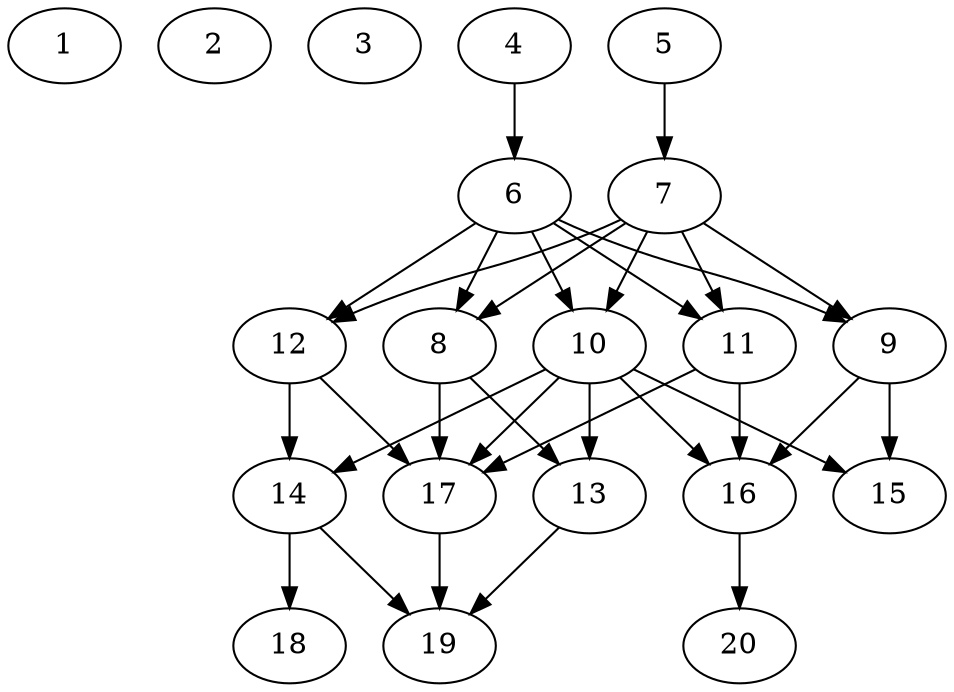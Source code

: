 // DAG automatically generated by daggen at Tue Jul 23 14:31:37 2019
// ./daggen --dot -n 20 --ccr 0.3 --fat 0.5 --regular 0.5 --density 0.8 --mindata 5242880 --maxdata 52428800 
digraph G {
  1 [size="92334080", alpha="0.03", expect_size="27700224"] 
  2 [size="81476267", alpha="0.08", expect_size="24442880"] 
  3 [size="160471040", alpha="0.18", expect_size="48141312"] 
  4 [size="92023467", alpha="0.05", expect_size="27607040"] 
  4 -> 6 [size ="27607040"]
  5 [size="37976747", alpha="0.06", expect_size="11393024"] 
  5 -> 7 [size ="11393024"]
  6 [size="94774613", alpha="0.16", expect_size="28432384"] 
  6 -> 8 [size ="28432384"]
  6 -> 9 [size ="28432384"]
  6 -> 10 [size ="28432384"]
  6 -> 11 [size ="28432384"]
  6 -> 12 [size ="28432384"]
  7 [size="146397867", alpha="0.10", expect_size="43919360"] 
  7 -> 8 [size ="43919360"]
  7 -> 9 [size ="43919360"]
  7 -> 10 [size ="43919360"]
  7 -> 11 [size ="43919360"]
  7 -> 12 [size ="43919360"]
  8 [size="120927573", alpha="0.06", expect_size="36278272"] 
  8 -> 13 [size ="36278272"]
  8 -> 17 [size ="36278272"]
  9 [size="135168000", alpha="0.04", expect_size="40550400"] 
  9 -> 15 [size ="40550400"]
  9 -> 16 [size ="40550400"]
  10 [size="137485653", alpha="0.19", expect_size="41245696"] 
  10 -> 13 [size ="41245696"]
  10 -> 14 [size ="41245696"]
  10 -> 15 [size ="41245696"]
  10 -> 16 [size ="41245696"]
  10 -> 17 [size ="41245696"]
  11 [size="26559147", alpha="0.17", expect_size="7967744"] 
  11 -> 16 [size ="7967744"]
  11 -> 17 [size ="7967744"]
  12 [size="52367360", alpha="0.08", expect_size="15710208"] 
  12 -> 14 [size ="15710208"]
  12 -> 17 [size ="15710208"]
  13 [size="112721920", alpha="0.04", expect_size="33816576"] 
  13 -> 19 [size ="33816576"]
  14 [size="94723413", alpha="0.05", expect_size="28417024"] 
  14 -> 18 [size ="28417024"]
  14 -> 19 [size ="28417024"]
  15 [size="135345493", alpha="0.19", expect_size="40603648"] 
  16 [size="22616747", alpha="0.02", expect_size="6785024"] 
  16 -> 20 [size ="6785024"]
  17 [size="151794347", alpha="0.03", expect_size="45538304"] 
  17 -> 19 [size ="45538304"]
  18 [size="74513067", alpha="0.17", expect_size="22353920"] 
  19 [size="123856213", alpha="0.04", expect_size="37156864"] 
  20 [size="152398507", alpha="0.07", expect_size="45719552"] 
}
